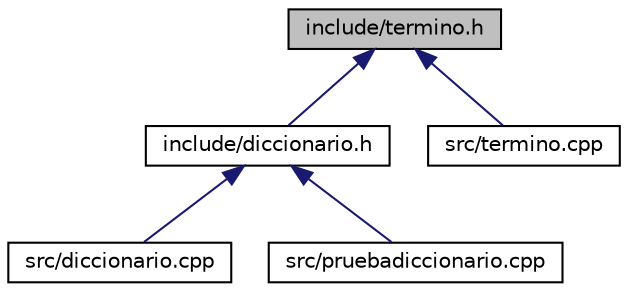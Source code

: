 digraph "include/termino.h"
{
  edge [fontname="Helvetica",fontsize="10",labelfontname="Helvetica",labelfontsize="10"];
  node [fontname="Helvetica",fontsize="10",shape=record];
  Node2 [label="include/termino.h",height=0.2,width=0.4,color="black", fillcolor="grey75", style="filled", fontcolor="black"];
  Node2 -> Node3 [dir="back",color="midnightblue",fontsize="10",style="solid",fontname="Helvetica"];
  Node3 [label="include/diccionario.h",height=0.2,width=0.4,color="black", fillcolor="white", style="filled",URL="$diccionario_8h.html"];
  Node3 -> Node4 [dir="back",color="midnightblue",fontsize="10",style="solid",fontname="Helvetica"];
  Node4 [label="src/diccionario.cpp",height=0.2,width=0.4,color="black", fillcolor="white", style="filled",URL="$diccionario_8cpp.html"];
  Node3 -> Node5 [dir="back",color="midnightblue",fontsize="10",style="solid",fontname="Helvetica"];
  Node5 [label="src/pruebadiccionario.cpp",height=0.2,width=0.4,color="black", fillcolor="white", style="filled",URL="$pruebadiccionario_8cpp.html"];
  Node2 -> Node6 [dir="back",color="midnightblue",fontsize="10",style="solid",fontname="Helvetica"];
  Node6 [label="src/termino.cpp",height=0.2,width=0.4,color="black", fillcolor="white", style="filled",URL="$termino_8cpp.html"];
}
